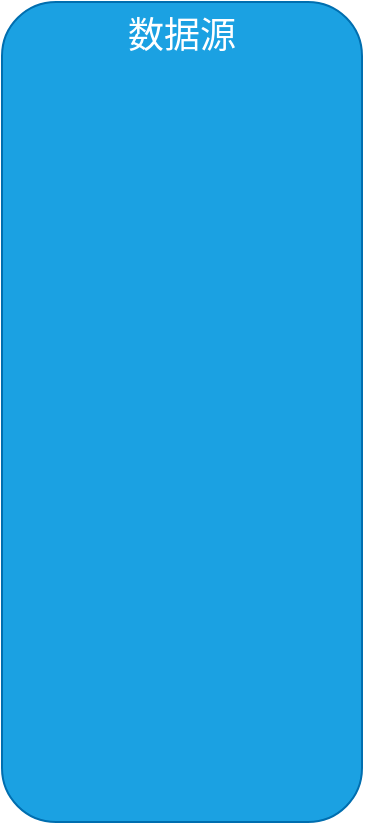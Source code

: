 <mxfile version="27.2.0">
  <diagram name="第 1 页" id="sn9MEfii1dEM8IqNI5wO">
    <mxGraphModel dx="976" dy="659" grid="1" gridSize="10" guides="1" tooltips="1" connect="1" arrows="1" fold="1" page="1" pageScale="1" pageWidth="827" pageHeight="1169" math="0" shadow="0">
      <root>
        <mxCell id="0" />
        <mxCell id="1" parent="0" />
        <mxCell id="-x6p4v90_mWVm1i841Se-1" value="数据源" style="rounded=1;whiteSpace=wrap;html=1;fillColor=#1ba1e2;strokeColor=#006EAF;fontColor=#ffffff;verticalAlign=top;fontSize=18;" vertex="1" parent="1">
          <mxGeometry x="90" y="120" width="180" height="410" as="geometry" />
        </mxCell>
      </root>
    </mxGraphModel>
  </diagram>
</mxfile>
